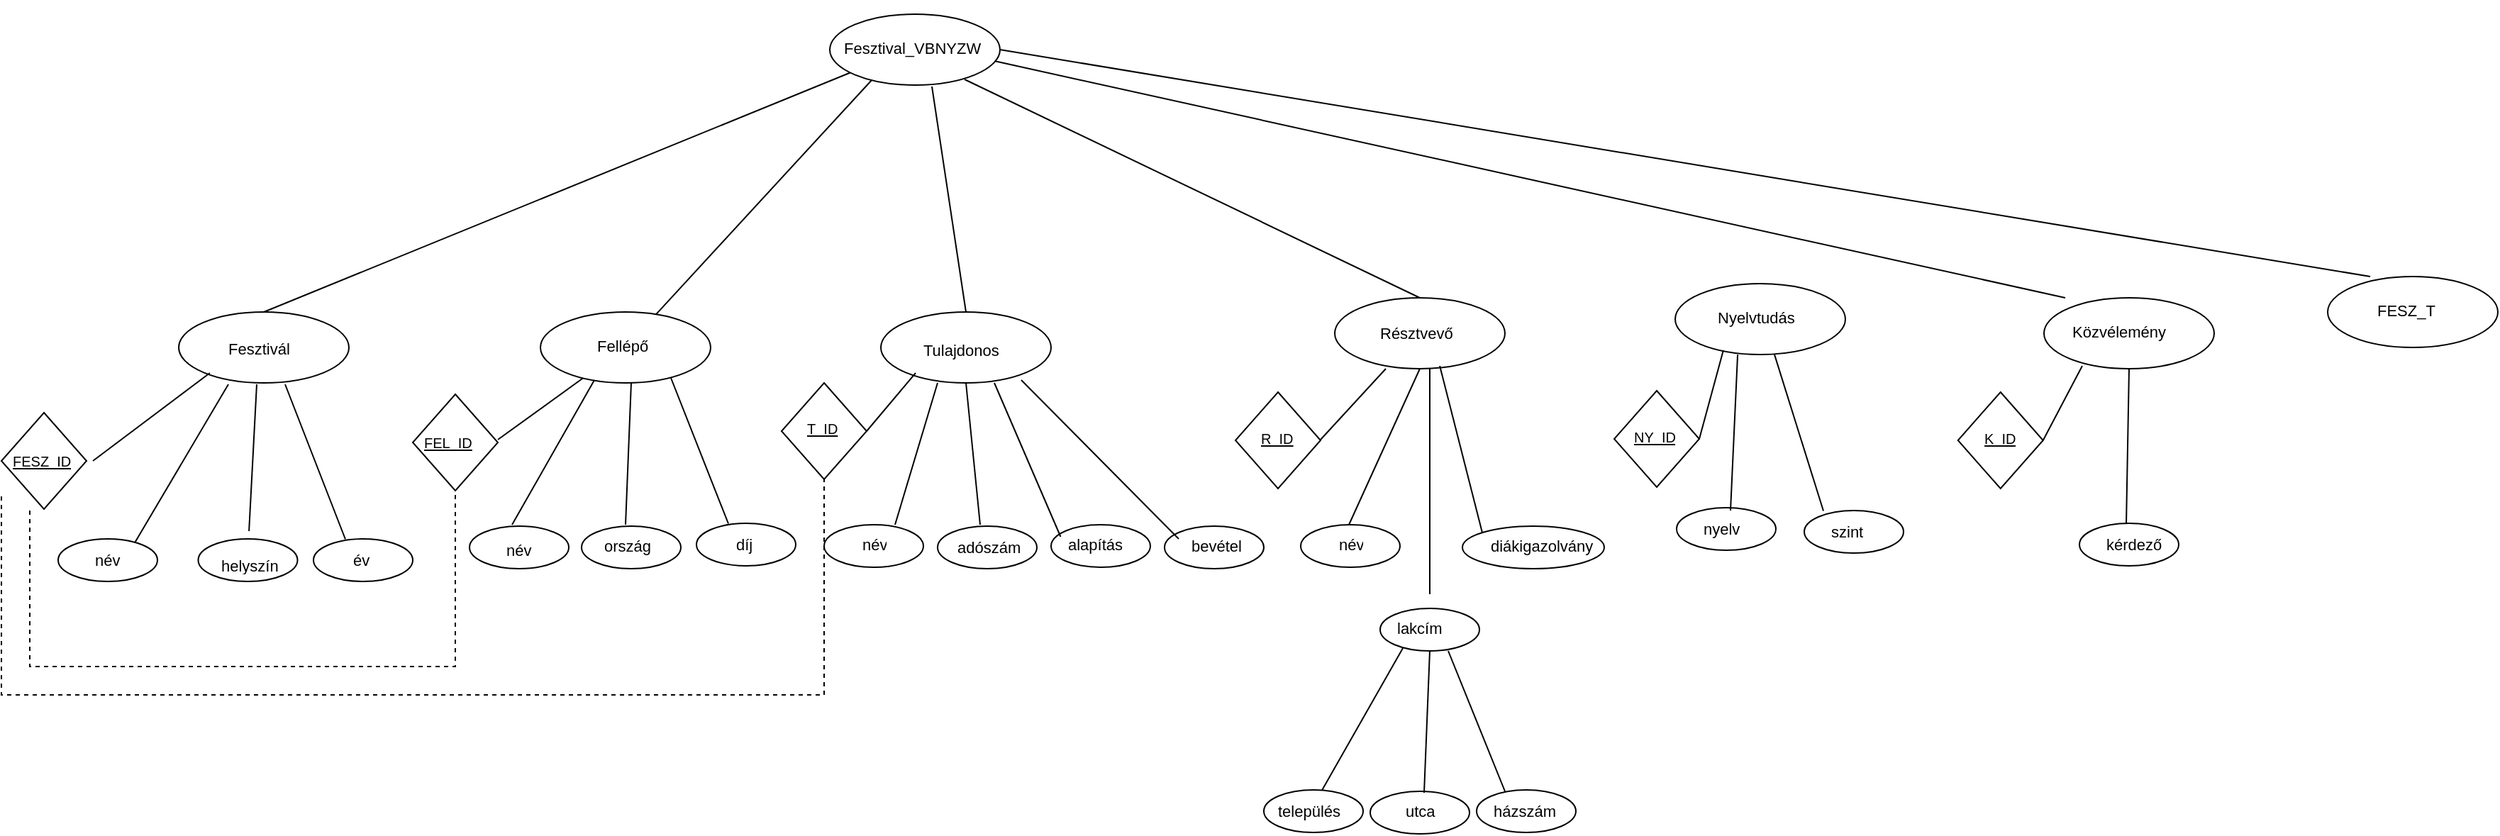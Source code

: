 <mxfile version="22.0.4" type="google">
  <diagram id="C5RBs43oDa-KdzZeNtuy" name="Page-1">
    <mxGraphModel grid="1" page="1" gridSize="10" guides="1" tooltips="1" connect="1" arrows="1" fold="1" pageScale="1" pageWidth="827" pageHeight="1169" math="0" shadow="0">
      <root>
        <mxCell id="WIyWlLk6GJQsqaUBKTNV-0" />
        <mxCell id="WIyWlLk6GJQsqaUBKTNV-1" parent="WIyWlLk6GJQsqaUBKTNV-0" />
        <mxCell id="2iRlPU97kEJJlgAq3W9q-2" value="" style="endArrow=none;html=1;rounded=0;entryX=0.125;entryY=0.82;entryDx=0;entryDy=0;entryPerimeter=0;exitX=0.5;exitY=0;exitDx=0;exitDy=0;exitPerimeter=0;" edge="1" parent="WIyWlLk6GJQsqaUBKTNV-1" source="2iRlPU97kEJJlgAq3W9q-4" target="2iRlPU97kEJJlgAq3W9q-0">
          <mxGeometry width="50" height="50" relative="1" as="geometry">
            <mxPoint x="130" y="278" as="sourcePoint" />
            <mxPoint x="307.04" y="106" as="targetPoint" />
          </mxGeometry>
        </mxCell>
        <mxCell id="2iRlPU97kEJJlgAq3W9q-5" value="" style="endArrow=none;html=1;rounded=0;entryX=0.25;entryY=0.92;entryDx=0;entryDy=0;entryPerimeter=0;" edge="1" parent="WIyWlLk6GJQsqaUBKTNV-1" source="2iRlPU97kEJJlgAq3W9q-6" target="2iRlPU97kEJJlgAq3W9q-0">
          <mxGeometry width="50" height="50" relative="1" as="geometry">
            <mxPoint x="320" y="290" as="sourcePoint" />
            <mxPoint x="330" y="70" as="targetPoint" />
          </mxGeometry>
        </mxCell>
        <mxCell id="2iRlPU97kEJJlgAq3W9q-9" value="" style="endArrow=none;html=1;rounded=0;entryX=0.6;entryY=1.02;entryDx=0;entryDy=0;entryPerimeter=0;exitX=0.5;exitY=0;exitDx=0;exitDy=0;exitPerimeter=0;" edge="1" parent="WIyWlLk6GJQsqaUBKTNV-1" source="2iRlPU97kEJJlgAq3W9q-8" target="2iRlPU97kEJJlgAq3W9q-0">
          <mxGeometry width="50" height="50" relative="1" as="geometry">
            <mxPoint x="440" y="270" as="sourcePoint" />
            <mxPoint x="397" y="115" as="targetPoint" />
            <Array as="points" />
          </mxGeometry>
        </mxCell>
        <mxCell id="2iRlPU97kEJJlgAq3W9q-10" value="" style="endArrow=none;html=1;rounded=0;exitX=0.5;exitY=0;exitDx=0;exitDy=0;exitPerimeter=0;entryX=0.792;entryY=0.92;entryDx=0;entryDy=0;entryPerimeter=0;" edge="1" parent="WIyWlLk6GJQsqaUBKTNV-1" source="2iRlPU97kEJJlgAq3W9q-7" target="2iRlPU97kEJJlgAq3W9q-0">
          <mxGeometry width="50" height="50" relative="1" as="geometry">
            <mxPoint x="580" y="260" as="sourcePoint" />
            <mxPoint x="410" y="100" as="targetPoint" />
          </mxGeometry>
        </mxCell>
        <mxCell id="2iRlPU97kEJJlgAq3W9q-23" value="" style="endArrow=none;html=1;rounded=0;exitX=0;exitY=0;exitDx=0;exitDy=0;entryX=0.967;entryY=0.66;entryDx=0;entryDy=0;entryPerimeter=0;" edge="1" parent="WIyWlLk6GJQsqaUBKTNV-1" source="2iRlPU97kEJJlgAq3W9q-20" target="2iRlPU97kEJJlgAq3W9q-0">
          <mxGeometry width="50" height="50" relative="1" as="geometry">
            <mxPoint x="591" y="275" as="sourcePoint" />
            <mxPoint x="431" y="112" as="targetPoint" />
          </mxGeometry>
        </mxCell>
        <mxCell id="2iRlPU97kEJJlgAq3W9q-24" value="" style="endArrow=none;html=1;rounded=0;exitX=0;exitY=0;exitDx=0;exitDy=0;entryX=1;entryY=0.5;entryDx=0;entryDy=0;entryPerimeter=0;" edge="1" parent="WIyWlLk6GJQsqaUBKTNV-1" source="2iRlPU97kEJJlgAq3W9q-22" target="2iRlPU97kEJJlgAq3W9q-0">
          <mxGeometry width="50" height="50" relative="1" as="geometry">
            <mxPoint x="713.04" y="263" as="sourcePoint" />
            <mxPoint x="420" y="100" as="targetPoint" />
            <Array as="points" />
          </mxGeometry>
        </mxCell>
        <mxCell id="2iRlPU97kEJJlgAq3W9q-54" value="" style="group" connectable="0" vertex="1" parent="WIyWlLk6GJQsqaUBKTNV-1">
          <mxGeometry x="650" y="150" width="120" height="50" as="geometry" />
        </mxCell>
        <object label="" id="2iRlPU97kEJJlgAq3W9q-7">
          <mxCell style="ellipse;whiteSpace=wrap;html=1;points=[[0,0,0,0,0],[0,0.5,0,0,0],[0,1,0,0,0],[0.5,0,0,0,0],[0.5,1,0,0,0],[1,0,0,0,0],[1,0.5,0,0,0],[1,1,0,0,0]];" vertex="1" parent="2iRlPU97kEJJlgAq3W9q-54">
            <mxGeometry width="120" height="50" as="geometry" />
          </mxCell>
        </object>
        <mxCell id="2iRlPU97kEJJlgAq3W9q-19" value="&lt;h1&gt;&lt;font style=&quot;font-size: 11px; font-weight: normal;&quot;&gt;Résztvevő&lt;/font&gt;&lt;/h1&gt;" style="text;html=1;strokeColor=none;fillColor=none;spacing=5;spacingTop=-20;whiteSpace=wrap;overflow=hidden;rounded=0;" vertex="1" parent="2iRlPU97kEJJlgAq3W9q-54">
          <mxGeometry x="26.5" y="1" width="71" height="40" as="geometry" />
        </mxCell>
        <mxCell id="2iRlPU97kEJJlgAq3W9q-56" value="" style="group" connectable="0" vertex="1" parent="WIyWlLk6GJQsqaUBKTNV-1">
          <mxGeometry x="1350" y="135" width="120" height="50" as="geometry" />
        </mxCell>
        <object label="" id="2iRlPU97kEJJlgAq3W9q-21">
          <mxCell style="ellipse;whiteSpace=wrap;html=1;points=[[0,0,0,0,0],[0,0.5,0,0,0],[0,1,0,0,0],[0.5,0,0,0,0],[0.5,1,0,0,0],[1,0,0,0,0],[1,0.5,0,0,0],[1,1,0,0,0]];" vertex="1" parent="2iRlPU97kEJJlgAq3W9q-56">
            <mxGeometry width="120" height="50" as="geometry" />
          </mxCell>
        </object>
        <mxCell id="2iRlPU97kEJJlgAq3W9q-22" value="&lt;h1&gt;&lt;font style=&quot;font-size: 11px; font-weight: normal;&quot;&gt;FESZ_T&lt;/font&gt;&lt;/h1&gt;" style="text;html=1;strokeColor=none;fillColor=none;spacing=5;spacingTop=-20;whiteSpace=wrap;overflow=hidden;rounded=0;" vertex="1" parent="2iRlPU97kEJJlgAq3W9q-56">
          <mxGeometry x="30" width="71" height="40" as="geometry" />
        </mxCell>
        <mxCell id="2iRlPU97kEJJlgAq3W9q-68" value="" style="group" connectable="0" vertex="1" parent="WIyWlLk6GJQsqaUBKTNV-1">
          <mxGeometry x="294" y="-50" width="120" height="50" as="geometry" />
        </mxCell>
        <object label="" id="2iRlPU97kEJJlgAq3W9q-0">
          <mxCell style="ellipse;whiteSpace=wrap;html=1;points=[[0,0,0,0,0],[0,0.5,0,0,0],[0,1,0,0,0],[0.5,0,0,0,0],[0.5,1,0,0,0],[1,0,0,0,0],[1,0.5,0,0,0],[1,1,0,0,0]];" vertex="1" parent="2iRlPU97kEJJlgAq3W9q-68">
            <mxGeometry width="120" height="50" as="geometry" />
          </mxCell>
        </object>
        <mxCell id="2iRlPU97kEJJlgAq3W9q-15" value="&lt;h1&gt;&lt;font style=&quot;font-size: 11px; font-weight: normal;&quot;&gt;Fesztival_VBNYZW&lt;/font&gt;&lt;/h1&gt;" style="text;html=1;strokeColor=none;fillColor=none;spacing=5;spacingTop=-20;whiteSpace=wrap;overflow=hidden;rounded=0;" vertex="1" parent="2iRlPU97kEJJlgAq3W9q-68">
          <mxGeometry x="5" width="110" height="40" as="geometry" />
        </mxCell>
        <mxCell id="2iRlPU97kEJJlgAq3W9q-70" style="edgeStyle=orthogonalEdgeStyle;rounded=0;orthogonalLoop=1;jettySize=auto;html=1;exitX=0.5;exitY=1;exitDx=0;exitDy=0;" edge="1" parent="2iRlPU97kEJJlgAq3W9q-68" source="2iRlPU97kEJJlgAq3W9q-15" target="2iRlPU97kEJJlgAq3W9q-15">
          <mxGeometry relative="1" as="geometry" />
        </mxCell>
        <mxCell id="2iRlPU97kEJJlgAq3W9q-104" value="" style="group" connectable="0" vertex="1" parent="WIyWlLk6GJQsqaUBKTNV-1">
          <mxGeometry x="-290" y="160" width="290" height="190" as="geometry" />
        </mxCell>
        <mxCell id="2iRlPU97kEJJlgAq3W9q-51" value="" style="group" connectable="0" vertex="1" parent="2iRlPU97kEJJlgAq3W9q-104">
          <mxGeometry x="125" width="120" height="50" as="geometry" />
        </mxCell>
        <object label="" id="2iRlPU97kEJJlgAq3W9q-4">
          <mxCell style="ellipse;whiteSpace=wrap;html=1;points=[[0,0,0,0,0],[0,0.5,0,0,0],[0,1,0,0,0],[0.5,0,0,0,0],[0.5,1,0,0,0],[1,0,0,0,0],[1,0.5,0,0,0],[1,1,0,0,0]];" vertex="1" parent="2iRlPU97kEJJlgAq3W9q-51">
            <mxGeometry width="120" height="50" as="geometry" />
          </mxCell>
        </object>
        <mxCell id="2iRlPU97kEJJlgAq3W9q-16" value="&lt;h1&gt;&lt;font style=&quot;font-size: 11px; font-weight: normal;&quot;&gt;Fesztivál&lt;/font&gt;&lt;/h1&gt;" style="text;html=1;strokeColor=none;fillColor=none;spacing=5;spacingTop=-20;whiteSpace=wrap;overflow=hidden;rounded=0;" vertex="1" parent="2iRlPU97kEJJlgAq3W9q-51">
          <mxGeometry x="30" y="2" width="60" height="40" as="geometry" />
        </mxCell>
        <mxCell id="2iRlPU97kEJJlgAq3W9q-57" value="" style="endArrow=none;html=1;rounded=0;entryX=0.183;entryY=0.86;entryDx=0;entryDy=0;entryPerimeter=0;exitX=1;exitY=0.25;exitDx=0;exitDy=0;" edge="1" parent="2iRlPU97kEJJlgAq3W9q-104" source="2iRlPU97kEJJlgAq3W9q-30" target="2iRlPU97kEJJlgAq3W9q-4">
          <mxGeometry width="50" height="50" relative="1" as="geometry">
            <mxPoint x="109" y="85" as="sourcePoint" />
            <mxPoint x="168" y="84" as="targetPoint" />
          </mxGeometry>
        </mxCell>
        <mxCell id="2iRlPU97kEJJlgAq3W9q-61" value="" style="endArrow=none;html=1;rounded=0;exitX=1;exitY=0.5;exitDx=0;exitDy=0;" edge="1" parent="2iRlPU97kEJJlgAq3W9q-104" source="2iRlPU97kEJJlgAq3W9q-78">
          <mxGeometry width="50" height="50" relative="1" as="geometry">
            <mxPoint x="56" y="85" as="sourcePoint" />
            <mxPoint x="160" y="51" as="targetPoint" />
          </mxGeometry>
        </mxCell>
        <mxCell id="2iRlPU97kEJJlgAq3W9q-62" value="" style="endArrow=none;html=1;rounded=0;" edge="1" parent="2iRlPU97kEJJlgAq3W9q-104" source="2iRlPU97kEJJlgAq3W9q-72">
          <mxGeometry width="50" height="50" relative="1" as="geometry">
            <mxPoint x="118" y="105" as="sourcePoint" />
            <mxPoint x="180" y="51" as="targetPoint" />
          </mxGeometry>
        </mxCell>
        <mxCell id="2iRlPU97kEJJlgAq3W9q-63" value="" style="endArrow=none;html=1;rounded=0;exitX=0;exitY=0.25;exitDx=0;exitDy=0;" edge="1" parent="2iRlPU97kEJJlgAq3W9q-104" source="2iRlPU97kEJJlgAq3W9q-44">
          <mxGeometry width="50" height="50" relative="1" as="geometry">
            <mxPoint x="210" y="101" as="sourcePoint" />
            <mxPoint x="200" y="51" as="targetPoint" />
          </mxGeometry>
        </mxCell>
        <mxCell id="2iRlPU97kEJJlgAq3W9q-66" value="" style="group" connectable="0" vertex="1" parent="2iRlPU97kEJJlgAq3W9q-104">
          <mxGeometry y="71" width="64.5" height="68" as="geometry" />
        </mxCell>
        <mxCell id="2iRlPU97kEJJlgAq3W9q-29" value="" style="rhombus;whiteSpace=wrap;html=1;" vertex="1" parent="2iRlPU97kEJJlgAq3W9q-66">
          <mxGeometry width="60" height="68" as="geometry" />
        </mxCell>
        <mxCell id="2iRlPU97kEJJlgAq3W9q-30" value="&lt;h1 style=&quot;font-size: 10px;&quot;&gt;&lt;span style=&quot;font-size: 10px; font-weight: 400;&quot;&gt;&lt;u&gt;FESZ_ID&lt;/u&gt;&lt;/span&gt;&lt;/h1&gt;" style="text;html=1;strokeColor=none;fillColor=none;spacing=5;spacingTop=-20;whiteSpace=wrap;overflow=hidden;rounded=0;fontSize=10;" vertex="1" parent="2iRlPU97kEJJlgAq3W9q-66">
          <mxGeometry x="2.5" y="32" width="62" height="8" as="geometry" />
        </mxCell>
        <mxCell id="2iRlPU97kEJJlgAq3W9q-73" value="" style="group" connectable="0" vertex="1" parent="2iRlPU97kEJJlgAq3W9q-104">
          <mxGeometry x="220" y="151" width="70" height="39" as="geometry" />
        </mxCell>
        <object label="" id="2iRlPU97kEJJlgAq3W9q-42">
          <mxCell style="ellipse;whiteSpace=wrap;html=1;points=[[0,0,0,0,0],[0,0.5,0,0,0],[0,1,0,0,0],[0.5,0,0,0,0],[0.5,1,0,0,0],[1,0,0,0,0],[1,0.5,0,0,0],[1,1,0,0,0]];" vertex="1" parent="2iRlPU97kEJJlgAq3W9q-73">
            <mxGeometry y="9" width="70" height="30" as="geometry" />
          </mxCell>
        </object>
        <mxCell id="2iRlPU97kEJJlgAq3W9q-44" value="&lt;h1&gt;&lt;span style=&quot;font-size: 11px; font-weight: 400;&quot;&gt;év&lt;/span&gt;&lt;/h1&gt;" style="text;html=1;strokeColor=none;fillColor=none;spacing=5;spacingTop=-20;whiteSpace=wrap;overflow=hidden;rounded=0;" vertex="1" parent="2iRlPU97kEJJlgAq3W9q-73">
          <mxGeometry x="22.5" width="25" height="37" as="geometry" />
        </mxCell>
        <mxCell id="2iRlPU97kEJJlgAq3W9q-79" value="" style="group" connectable="0" vertex="1" parent="2iRlPU97kEJJlgAq3W9q-104">
          <mxGeometry x="40" y="151" width="70" height="39" as="geometry" />
        </mxCell>
        <object label="" id="2iRlPU97kEJJlgAq3W9q-74">
          <mxCell style="ellipse;whiteSpace=wrap;html=1;points=[[0,0,0,0,0],[0,0.5,0,0,0],[0,1,0,0,0],[0.5,0,0,0,0],[0.5,1,0,0,0],[1,0,0,0,0],[1,0.5,0,0,0],[1,1,0,0,0]];" vertex="1" parent="2iRlPU97kEJJlgAq3W9q-79">
            <mxGeometry y="9" width="70" height="30" as="geometry" />
          </mxCell>
        </object>
        <mxCell id="2iRlPU97kEJJlgAq3W9q-78" value="&lt;h1&gt;&lt;span style=&quot;font-size: 11px; font-weight: 400;&quot;&gt;név&lt;/span&gt;&lt;/h1&gt;&lt;div&gt;&lt;span style=&quot;font-size: 11px; font-weight: 400;&quot;&gt;&lt;br&gt;&lt;/span&gt;&lt;/div&gt;" style="text;html=1;strokeColor=none;fillColor=none;spacing=5;spacingTop=-20;whiteSpace=wrap;overflow=hidden;rounded=0;" vertex="1" parent="2iRlPU97kEJJlgAq3W9q-79">
          <mxGeometry x="20.5" width="29.5" height="37" as="geometry" />
        </mxCell>
        <mxCell id="2iRlPU97kEJJlgAq3W9q-80" value="" style="group" connectable="0" vertex="1" parent="2iRlPU97kEJJlgAq3W9q-104">
          <mxGeometry x="138.75" y="150" width="70" height="40" as="geometry" />
        </mxCell>
        <object label="" id="2iRlPU97kEJJlgAq3W9q-71">
          <mxCell style="ellipse;whiteSpace=wrap;html=1;points=[[0,0,0,0,0],[0,0.5,0,0,0],[0,1,0,0,0],[0.5,0,0,0,0],[0.5,1,0,0,0],[1,0,0,0,0],[1,0.5,0,0,0],[1,1,0,0,0]];" vertex="1" parent="2iRlPU97kEJJlgAq3W9q-80">
            <mxGeometry y="10" width="70" height="30" as="geometry" />
          </mxCell>
        </object>
        <mxCell id="2iRlPU97kEJJlgAq3W9q-72" value="&lt;h1&gt;&lt;span style=&quot;font-size: 11px; font-weight: 400;&quot;&gt;helyszín&lt;/span&gt;&lt;/h1&gt;" style="text;html=1;strokeColor=none;fillColor=none;spacing=5;spacingTop=-20;whiteSpace=wrap;overflow=hidden;rounded=0;" vertex="1" parent="2iRlPU97kEJJlgAq3W9q-80">
          <mxGeometry x="11.25" y="4.5" width="47.5" height="30" as="geometry" />
        </mxCell>
        <mxCell id="2iRlPU97kEJJlgAq3W9q-149" value="" style="endArrow=none;dashed=1;html=1;rounded=0;" edge="1" parent="WIyWlLk6GJQsqaUBKTNV-1">
          <mxGeometry width="50" height="50" relative="1" as="geometry">
            <mxPoint x="-270" y="300" as="sourcePoint" />
            <mxPoint x="30" y="286" as="targetPoint" />
            <Array as="points">
              <mxPoint x="-270" y="410" />
              <mxPoint x="30" y="410" />
            </Array>
          </mxGeometry>
        </mxCell>
        <mxCell id="2iRlPU97kEJJlgAq3W9q-153" value="" style="endArrow=none;dashed=1;html=1;rounded=0;" edge="1" parent="WIyWlLk6GJQsqaUBKTNV-1">
          <mxGeometry width="50" height="50" relative="1" as="geometry">
            <mxPoint x="-290" y="290" as="sourcePoint" />
            <mxPoint x="290" y="278" as="targetPoint" />
            <Array as="points">
              <mxPoint x="-290" y="430" />
              <mxPoint x="290" y="430" />
            </Array>
          </mxGeometry>
        </mxCell>
        <mxCell id="2iRlPU97kEJJlgAq3W9q-155" value="" style="group" connectable="0" vertex="1" parent="WIyWlLk6GJQsqaUBKTNV-1">
          <mxGeometry y="160" width="270" height="189" as="geometry" />
        </mxCell>
        <mxCell id="2iRlPU97kEJJlgAq3W9q-52" value="" style="group" connectable="0" vertex="1" parent="2iRlPU97kEJJlgAq3W9q-155">
          <mxGeometry x="90" width="120" height="50" as="geometry" />
        </mxCell>
        <object label="" id="2iRlPU97kEJJlgAq3W9q-6">
          <mxCell style="ellipse;whiteSpace=wrap;html=1;points=[[0,0,0,0,0],[0,0.5,0,0,0],[0,1,0,0,0],[0.5,0,0,0,0],[0.5,1,0,0,0],[1,0,0,0,0],[1,0.5,0,0,0],[1,1,0,0,0]];" vertex="1" parent="2iRlPU97kEJJlgAq3W9q-52">
            <mxGeometry width="120" height="50" as="geometry" />
          </mxCell>
        </object>
        <mxCell id="2iRlPU97kEJJlgAq3W9q-17" value="&lt;h1&gt;&lt;font style=&quot;font-size: 11px; font-weight: normal;&quot;&gt;Fellépő&lt;/font&gt;&lt;/h1&gt;" style="text;html=1;strokeColor=none;fillColor=none;spacing=5;spacingTop=-20;whiteSpace=wrap;overflow=hidden;rounded=0;" vertex="1" parent="2iRlPU97kEJJlgAq3W9q-52">
          <mxGeometry x="35" width="50" height="40" as="geometry" />
        </mxCell>
        <mxCell id="2iRlPU97kEJJlgAq3W9q-95" value="" style="group" connectable="0" vertex="1" parent="2iRlPU97kEJJlgAq3W9q-155">
          <mxGeometry x="200" y="140" width="70" height="39" as="geometry" />
        </mxCell>
        <object label="" id="2iRlPU97kEJJlgAq3W9q-96">
          <mxCell style="ellipse;whiteSpace=wrap;html=1;points=[[0,0,0,0,0],[0,0.5,0,0,0],[0,1,0,0,0],[0.5,0,0,0,0],[0.5,1,0,0,0],[1,0,0,0,0],[1,0.5,0,0,0],[1,1,0,0,0]];" vertex="1" parent="2iRlPU97kEJJlgAq3W9q-95">
            <mxGeometry y="9" width="70" height="30" as="geometry" />
          </mxCell>
        </object>
        <mxCell id="2iRlPU97kEJJlgAq3W9q-97" value="&lt;h1&gt;&lt;span style=&quot;font-size: 11px; font-weight: 400;&quot;&gt;díj&lt;/span&gt;&lt;/h1&gt;&lt;div&gt;&lt;span style=&quot;font-size: 11px; font-weight: 400;&quot;&gt;&lt;br&gt;&lt;/span&gt;&lt;/div&gt;" style="text;html=1;strokeColor=none;fillColor=none;spacing=5;spacingTop=-20;whiteSpace=wrap;overflow=hidden;rounded=0;" vertex="1" parent="2iRlPU97kEJJlgAq3W9q-95">
          <mxGeometry x="22.5" width="25" height="37" as="geometry" />
        </mxCell>
        <mxCell id="2iRlPU97kEJJlgAq3W9q-98" value="" style="group" connectable="0" vertex="1" parent="2iRlPU97kEJJlgAq3W9q-155">
          <mxGeometry x="40" y="150" width="70" height="39" as="geometry" />
        </mxCell>
        <object label="" id="2iRlPU97kEJJlgAq3W9q-99">
          <mxCell style="ellipse;whiteSpace=wrap;html=1;points=[[0,0,0,0,0],[0,0.5,0,0,0],[0,1,0,0,0],[0.5,0,0,0,0],[0.5,1,0,0,0],[1,0,0,0,0],[1,0.5,0,0,0],[1,1,0,0,0]];" vertex="1" parent="2iRlPU97kEJJlgAq3W9q-98">
            <mxGeometry y="1" width="70" height="30" as="geometry" />
          </mxCell>
        </object>
        <mxCell id="2iRlPU97kEJJlgAq3W9q-100" value="&lt;h1&gt;&lt;span style=&quot;font-size: 11px; font-weight: 400;&quot;&gt;név&lt;/span&gt;&lt;/h1&gt;&lt;div&gt;&lt;span style=&quot;font-size: 11px; font-weight: 400;&quot;&gt;&lt;br&gt;&lt;/span&gt;&lt;/div&gt;" style="text;html=1;strokeColor=none;fillColor=none;spacing=5;spacingTop=-20;whiteSpace=wrap;overflow=hidden;rounded=0;" vertex="1" parent="2iRlPU97kEJJlgAq3W9q-98">
          <mxGeometry x="20.5" y="-6" width="29.5" height="37" as="geometry" />
        </mxCell>
        <mxCell id="2iRlPU97kEJJlgAq3W9q-105" value="" style="group" connectable="0" vertex="1" parent="2iRlPU97kEJJlgAq3W9q-155">
          <mxGeometry x="119" y="141" width="70" height="40" as="geometry" />
        </mxCell>
        <object label="" id="2iRlPU97kEJJlgAq3W9q-102">
          <mxCell style="ellipse;whiteSpace=wrap;html=1;points=[[0,0,0,0,0],[0,0.5,0,0,0],[0,1,0,0,0],[0.5,0,0,0,0],[0.5,1,0,0,0],[1,0,0,0,0],[1,0.5,0,0,0],[1,1,0,0,0]];" vertex="1" parent="2iRlPU97kEJJlgAq3W9q-105">
            <mxGeometry y="10" width="70" height="30" as="geometry" />
          </mxCell>
        </object>
        <mxCell id="2iRlPU97kEJJlgAq3W9q-103" value="&lt;h1&gt;&lt;span style=&quot;font-size: 11px; font-weight: 400;&quot;&gt;ország&lt;/span&gt;&lt;/h1&gt;" style="text;html=1;strokeColor=none;fillColor=none;spacing=5;spacingTop=-20;whiteSpace=wrap;overflow=hidden;rounded=0;" vertex="1" parent="2iRlPU97kEJJlgAq3W9q-105">
          <mxGeometry x="11.25" width="47.5" height="40" as="geometry" />
        </mxCell>
        <mxCell id="2iRlPU97kEJJlgAq3W9q-106" value="" style="group" connectable="0" vertex="1" parent="2iRlPU97kEJJlgAq3W9q-155">
          <mxGeometry y="58" width="64.5" height="68" as="geometry" />
        </mxCell>
        <mxCell id="2iRlPU97kEJJlgAq3W9q-107" value="" style="rhombus;whiteSpace=wrap;html=1;" vertex="1" parent="2iRlPU97kEJJlgAq3W9q-106">
          <mxGeometry width="60" height="68" as="geometry" />
        </mxCell>
        <mxCell id="2iRlPU97kEJJlgAq3W9q-108" value="&lt;h1 style=&quot;font-size: 10px;&quot;&gt;&lt;span style=&quot;font-size: 10px; font-weight: 400;&quot;&gt;&lt;u&gt;FEL_ID&lt;/u&gt;&lt;/span&gt;&lt;/h1&gt;" style="text;html=1;strokeColor=none;fillColor=none;spacing=5;spacingTop=-20;whiteSpace=wrap;overflow=hidden;rounded=0;fontSize=10;" vertex="1" parent="2iRlPU97kEJJlgAq3W9q-106">
          <mxGeometry x="2.5" y="32" width="57.5" height="8" as="geometry" />
        </mxCell>
        <mxCell id="2iRlPU97kEJJlgAq3W9q-110" value="" style="endArrow=none;html=1;rounded=0;exitX=1;exitY=0;exitDx=0;exitDy=0;" edge="1" parent="2iRlPU97kEJJlgAq3W9q-155" source="2iRlPU97kEJJlgAq3W9q-108" target="2iRlPU97kEJJlgAq3W9q-6">
          <mxGeometry width="50" height="50" relative="1" as="geometry">
            <mxPoint x="50" y="100" as="sourcePoint" />
            <mxPoint x="114.5" y="50" as="targetPoint" />
          </mxGeometry>
        </mxCell>
        <mxCell id="2iRlPU97kEJJlgAq3W9q-111" value="" style="endArrow=none;html=1;rounded=0;entryX=0.317;entryY=0.96;entryDx=0;entryDy=0;entryPerimeter=0;" edge="1" parent="2iRlPU97kEJJlgAq3W9q-155" target="2iRlPU97kEJJlgAq3W9q-6">
          <mxGeometry width="50" height="50" relative="1" as="geometry">
            <mxPoint x="70" y="150" as="sourcePoint" />
            <mxPoint x="130" y="57" as="targetPoint" />
          </mxGeometry>
        </mxCell>
        <mxCell id="2iRlPU97kEJJlgAq3W9q-112" value="" style="endArrow=none;html=1;rounded=0;entryX=0.317;entryY=0.96;entryDx=0;entryDy=0;entryPerimeter=0;" edge="1" parent="2iRlPU97kEJJlgAq3W9q-155">
          <mxGeometry width="50" height="50" relative="1" as="geometry">
            <mxPoint x="150" y="150" as="sourcePoint" />
            <mxPoint x="154" y="50" as="targetPoint" />
          </mxGeometry>
        </mxCell>
        <mxCell id="2iRlPU97kEJJlgAq3W9q-113" value="" style="endArrow=none;html=1;rounded=0;entryX=0.317;entryY=0.96;entryDx=0;entryDy=0;entryPerimeter=0;exitX=0;exitY=0.25;exitDx=0;exitDy=0;" edge="1" parent="2iRlPU97kEJJlgAq3W9q-155" source="2iRlPU97kEJJlgAq3W9q-97">
          <mxGeometry width="50" height="50" relative="1" as="geometry">
            <mxPoint x="170" y="137.5" as="sourcePoint" />
            <mxPoint x="182" y="46.5" as="targetPoint" />
          </mxGeometry>
        </mxCell>
        <mxCell id="2iRlPU97kEJJlgAq3W9q-156" value="" style="group" connectable="0" vertex="1" parent="WIyWlLk6GJQsqaUBKTNV-1">
          <mxGeometry x="260" y="160" width="340" height="181" as="geometry" />
        </mxCell>
        <mxCell id="2iRlPU97kEJJlgAq3W9q-53" value="" style="group" connectable="0" vertex="1" parent="2iRlPU97kEJJlgAq3W9q-156">
          <mxGeometry x="70" width="120" height="50" as="geometry" />
        </mxCell>
        <object label="" id="2iRlPU97kEJJlgAq3W9q-8">
          <mxCell style="ellipse;whiteSpace=wrap;html=1;points=[[0,0,0,0,0],[0,0.5,0,0,0],[0,1,0,0,0],[0.5,0,0,0,0],[0.5,1,0,0,0],[1,0,0,0,0],[1,0.5,0,0,0],[1,1,0,0,0]];" vertex="1" parent="2iRlPU97kEJJlgAq3W9q-53">
            <mxGeometry width="120" height="50" as="geometry" />
          </mxCell>
        </object>
        <mxCell id="2iRlPU97kEJJlgAq3W9q-18" value="&lt;h1&gt;&lt;font style=&quot;font-size: 11px; font-weight: normal;&quot;&gt;Tulajdonos&lt;/font&gt;&lt;/h1&gt;" style="text;html=1;strokeColor=none;fillColor=none;spacing=5;spacingTop=-20;whiteSpace=wrap;overflow=hidden;rounded=0;" vertex="1" parent="2iRlPU97kEJJlgAq3W9q-53">
          <mxGeometry x="24.5" y="3" width="71" height="40" as="geometry" />
        </mxCell>
        <mxCell id="2iRlPU97kEJJlgAq3W9q-124" value="" style="group" connectable="0" vertex="1" parent="2iRlPU97kEJJlgAq3W9q-156">
          <mxGeometry y="50" width="64.5" height="68" as="geometry" />
        </mxCell>
        <mxCell id="2iRlPU97kEJJlgAq3W9q-125" value="" style="rhombus;whiteSpace=wrap;html=1;" vertex="1" parent="2iRlPU97kEJJlgAq3W9q-124">
          <mxGeometry width="60" height="68" as="geometry" />
        </mxCell>
        <mxCell id="2iRlPU97kEJJlgAq3W9q-126" value="&lt;h1 style=&quot;font-size: 10px;&quot;&gt;&lt;span style=&quot;font-size: 10px; font-weight: 400;&quot;&gt;&lt;u&gt;T_ID&lt;/u&gt;&lt;/span&gt;&lt;/h1&gt;" style="text;html=1;strokeColor=none;fillColor=none;spacing=5;spacingTop=-20;whiteSpace=wrap;overflow=hidden;rounded=0;fontSize=10;" vertex="1" parent="2iRlPU97kEJJlgAq3W9q-124">
          <mxGeometry x="13" y="30" width="33.75" height="8" as="geometry" />
        </mxCell>
        <mxCell id="2iRlPU97kEJJlgAq3W9q-131" value="" style="group" connectable="0" vertex="1" parent="2iRlPU97kEJJlgAq3W9q-156">
          <mxGeometry x="30" y="141" width="70" height="39" as="geometry" />
        </mxCell>
        <object label="" id="2iRlPU97kEJJlgAq3W9q-132">
          <mxCell style="ellipse;whiteSpace=wrap;html=1;points=[[0,0,0,0,0],[0,0.5,0,0,0],[0,1,0,0,0],[0.5,0,0,0,0],[0.5,1,0,0,0],[1,0,0,0,0],[1,0.5,0,0,0],[1,1,0,0,0]];" vertex="1" parent="2iRlPU97kEJJlgAq3W9q-131">
            <mxGeometry y="9" width="70" height="30" as="geometry" />
          </mxCell>
        </object>
        <mxCell id="2iRlPU97kEJJlgAq3W9q-133" value="&lt;h1&gt;&lt;span style=&quot;font-size: 11px; font-weight: 400;&quot;&gt;név&lt;/span&gt;&lt;/h1&gt;" style="text;html=1;strokeColor=none;fillColor=none;spacing=5;spacingTop=-20;whiteSpace=wrap;overflow=hidden;rounded=0;" vertex="1" parent="2iRlPU97kEJJlgAq3W9q-131">
          <mxGeometry x="21.5" y="-1" width="25" height="37" as="geometry" />
        </mxCell>
        <mxCell id="2iRlPU97kEJJlgAq3W9q-135" value="" style="group" connectable="0" vertex="1" parent="2iRlPU97kEJJlgAq3W9q-156">
          <mxGeometry x="110" y="142" width="70" height="39" as="geometry" />
        </mxCell>
        <object label="" id="2iRlPU97kEJJlgAq3W9q-136">
          <mxCell style="ellipse;whiteSpace=wrap;html=1;points=[[0,0,0,0,0],[0,0.5,0,0,0],[0,1,0,0,0],[0.5,0,0,0,0],[0.5,1,0,0,0],[1,0,0,0,0],[1,0.5,0,0,0],[1,1,0,0,0]];" vertex="1" parent="2iRlPU97kEJJlgAq3W9q-135">
            <mxGeometry y="9" width="70" height="30" as="geometry" />
          </mxCell>
        </object>
        <mxCell id="2iRlPU97kEJJlgAq3W9q-137" value="&lt;h1&gt;&lt;span style=&quot;font-size: 11px; font-weight: 400;&quot;&gt;adószám&lt;/span&gt;&lt;/h1&gt;" style="text;html=1;strokeColor=none;fillColor=none;spacing=5;spacingTop=-20;whiteSpace=wrap;overflow=hidden;rounded=0;" vertex="1" parent="2iRlPU97kEJJlgAq3W9q-135">
          <mxGeometry x="9" width="56.5" height="37" as="geometry" />
        </mxCell>
        <mxCell id="2iRlPU97kEJJlgAq3W9q-138" value="" style="group" connectable="0" vertex="1" parent="2iRlPU97kEJJlgAq3W9q-156">
          <mxGeometry x="190" y="141" width="70" height="39" as="geometry" />
        </mxCell>
        <object label="" id="2iRlPU97kEJJlgAq3W9q-139">
          <mxCell style="ellipse;whiteSpace=wrap;html=1;points=[[0,0,0,0,0],[0,0.5,0,0,0],[0,1,0,0,0],[0.5,0,0,0,0],[0.5,1,0,0,0],[1,0,0,0,0],[1,0.5,0,0,0],[1,1,0,0,0]];" vertex="1" parent="2iRlPU97kEJJlgAq3W9q-138">
            <mxGeometry y="9" width="70" height="30" as="geometry" />
          </mxCell>
        </object>
        <mxCell id="2iRlPU97kEJJlgAq3W9q-140" value="&lt;h1&gt;&lt;span style=&quot;font-size: 11px; font-weight: 400;&quot;&gt;alapítás&lt;/span&gt;&lt;/h1&gt;" style="text;html=1;strokeColor=none;fillColor=none;spacing=5;spacingTop=-20;whiteSpace=wrap;overflow=hidden;rounded=0;" vertex="1" parent="2iRlPU97kEJJlgAq3W9q-138">
          <mxGeometry x="6.75" y="-1" width="56.5" height="37" as="geometry" />
        </mxCell>
        <mxCell id="2iRlPU97kEJJlgAq3W9q-141" value="" style="group" connectable="0" vertex="1" parent="2iRlPU97kEJJlgAq3W9q-156">
          <mxGeometry x="270" y="142" width="70" height="39" as="geometry" />
        </mxCell>
        <object label="" id="2iRlPU97kEJJlgAq3W9q-142">
          <mxCell style="ellipse;whiteSpace=wrap;html=1;points=[[0,0,0,0,0],[0,0.5,0,0,0],[0,1,0,0,0],[0.5,0,0,0,0],[0.5,1,0,0,0],[1,0,0,0,0],[1,0.5,0,0,0],[1,1,0,0,0]];" vertex="1" parent="2iRlPU97kEJJlgAq3W9q-141">
            <mxGeometry y="9" width="70" height="30" as="geometry" />
          </mxCell>
        </object>
        <mxCell id="2iRlPU97kEJJlgAq3W9q-143" value="&lt;h1&gt;&lt;span style=&quot;font-size: 11px; font-weight: 400;&quot;&gt;bevétel&lt;/span&gt;&lt;/h1&gt;" style="text;html=1;strokeColor=none;fillColor=none;spacing=5;spacingTop=-20;whiteSpace=wrap;overflow=hidden;rounded=0;" vertex="1" parent="2iRlPU97kEJJlgAq3W9q-141">
          <mxGeometry x="13.5" y="-1" width="56.5" height="37" as="geometry" />
        </mxCell>
        <mxCell id="2iRlPU97kEJJlgAq3W9q-144" value="" style="endArrow=none;html=1;rounded=0;exitX=1;exitY=0.5;exitDx=0;exitDy=0;entryX=0;entryY=1;entryDx=0;entryDy=0;" edge="1" parent="2iRlPU97kEJJlgAq3W9q-156" source="2iRlPU97kEJJlgAq3W9q-125" target="2iRlPU97kEJJlgAq3W9q-18">
          <mxGeometry width="50" height="50" relative="1" as="geometry">
            <mxPoint x="-27" y="159" as="sourcePoint" />
            <mxPoint x="90" y="50" as="targetPoint" />
          </mxGeometry>
        </mxCell>
        <mxCell id="2iRlPU97kEJJlgAq3W9q-145" value="" style="endArrow=none;html=1;rounded=0;" edge="1" parent="2iRlPU97kEJJlgAq3W9q-156">
          <mxGeometry width="50" height="50" relative="1" as="geometry">
            <mxPoint x="80" y="150" as="sourcePoint" />
            <mxPoint x="110" y="50" as="targetPoint" />
          </mxGeometry>
        </mxCell>
        <mxCell id="2iRlPU97kEJJlgAq3W9q-146" value="" style="endArrow=none;html=1;rounded=0;" edge="1" parent="2iRlPU97kEJJlgAq3W9q-156">
          <mxGeometry width="50" height="50" relative="1" as="geometry">
            <mxPoint x="140" y="150" as="sourcePoint" />
            <mxPoint x="130" y="50" as="targetPoint" />
          </mxGeometry>
        </mxCell>
        <mxCell id="2iRlPU97kEJJlgAq3W9q-147" value="" style="endArrow=none;html=1;rounded=0;exitX=0;exitY=0.5;exitDx=0;exitDy=0;" edge="1" parent="2iRlPU97kEJJlgAq3W9q-156" source="2iRlPU97kEJJlgAq3W9q-140">
          <mxGeometry width="50" height="50" relative="1" as="geometry">
            <mxPoint x="139" y="142" as="sourcePoint" />
            <mxPoint x="150" y="50" as="targetPoint" />
          </mxGeometry>
        </mxCell>
        <mxCell id="2iRlPU97kEJJlgAq3W9q-148" value="" style="endArrow=none;html=1;rounded=0;entryX=0.825;entryY=0.96;entryDx=0;entryDy=0;entryPerimeter=0;" edge="1" parent="2iRlPU97kEJJlgAq3W9q-156" target="2iRlPU97kEJJlgAq3W9q-8">
          <mxGeometry width="50" height="50" relative="1" as="geometry">
            <mxPoint x="280" y="160" as="sourcePoint" />
            <mxPoint x="180" y="50" as="targetPoint" />
          </mxGeometry>
        </mxCell>
        <mxCell id="2iRlPU97kEJJlgAq3W9q-169" value="" style="group" connectable="0" vertex="1" parent="WIyWlLk6GJQsqaUBKTNV-1">
          <mxGeometry x="626" y="301" width="70" height="39" as="geometry" />
        </mxCell>
        <object label="" id="2iRlPU97kEJJlgAq3W9q-170">
          <mxCell style="ellipse;whiteSpace=wrap;html=1;points=[[0,0,0,0,0],[0,0.5,0,0,0],[0,1,0,0,0],[0.5,0,0,0,0],[0.5,1,0,0,0],[1,0,0,0,0],[1,0.5,0,0,0],[1,1,0,0,0]];" vertex="1" parent="2iRlPU97kEJJlgAq3W9q-169">
            <mxGeometry y="9" width="70" height="30" as="geometry" />
          </mxCell>
        </object>
        <mxCell id="2iRlPU97kEJJlgAq3W9q-171" value="&lt;h1&gt;&lt;span style=&quot;font-size: 11px; font-weight: 400;&quot;&gt;név&lt;/span&gt;&lt;/h1&gt;" style="text;html=1;strokeColor=none;fillColor=none;spacing=5;spacingTop=-20;whiteSpace=wrap;overflow=hidden;rounded=0;" vertex="1" parent="2iRlPU97kEJJlgAq3W9q-169">
          <mxGeometry x="21.5" y="-1" width="25" height="37" as="geometry" />
        </mxCell>
        <mxCell id="2iRlPU97kEJJlgAq3W9q-184" value="" style="group" connectable="0" vertex="1" parent="WIyWlLk6GJQsqaUBKTNV-1">
          <mxGeometry x="580" y="216.5" width="64.5" height="68" as="geometry" />
        </mxCell>
        <mxCell id="2iRlPU97kEJJlgAq3W9q-185" value="" style="rhombus;whiteSpace=wrap;html=1;" vertex="1" parent="2iRlPU97kEJJlgAq3W9q-184">
          <mxGeometry width="60" height="68" as="geometry" />
        </mxCell>
        <mxCell id="2iRlPU97kEJJlgAq3W9q-186" value="&lt;h1 style=&quot;font-size: 10px;&quot;&gt;&lt;span style=&quot;font-size: 10px; font-weight: 400;&quot;&gt;&lt;u&gt;R_ID&lt;/u&gt;&lt;/span&gt;&lt;/h1&gt;" style="text;html=1;strokeColor=none;fillColor=none;spacing=5;spacingTop=-20;whiteSpace=wrap;overflow=hidden;rounded=0;fontSize=10;" vertex="1" parent="2iRlPU97kEJJlgAq3W9q-184">
          <mxGeometry x="13" y="30" width="33.75" height="8" as="geometry" />
        </mxCell>
        <mxCell id="2iRlPU97kEJJlgAq3W9q-210" value="" style="group" connectable="0" vertex="1" parent="WIyWlLk6GJQsqaUBKTNV-1">
          <mxGeometry x="600" y="360" width="220" height="168" as="geometry" />
        </mxCell>
        <mxCell id="2iRlPU97kEJJlgAq3W9q-175" value="" style="group" connectable="0" vertex="1" parent="2iRlPU97kEJJlgAq3W9q-210">
          <mxGeometry x="82" width="70" height="39" as="geometry" />
        </mxCell>
        <object label="" id="2iRlPU97kEJJlgAq3W9q-176">
          <mxCell style="ellipse;whiteSpace=wrap;html=1;points=[[0,0,0,0,0],[0,0.5,0,0,0],[0,1,0,0,0],[0.5,0,0,0,0],[0.5,1,0,0,0],[1,0,0,0,0],[1,0.5,0,0,0],[1,1,0,0,0]];" vertex="1" parent="2iRlPU97kEJJlgAq3W9q-175">
            <mxGeometry y="9" width="70" height="30" as="geometry" />
          </mxCell>
        </object>
        <mxCell id="2iRlPU97kEJJlgAq3W9q-177" value="&lt;h1&gt;&lt;span style=&quot;font-size: 11px; font-weight: 400;&quot;&gt;lakcím&lt;/span&gt;&lt;/h1&gt;" style="text;html=1;strokeColor=none;fillColor=none;spacing=5;spacingTop=-20;whiteSpace=wrap;overflow=hidden;rounded=0;" vertex="1" parent="2iRlPU97kEJJlgAq3W9q-175">
          <mxGeometry x="6.75" y="-1" width="56.5" height="37" as="geometry" />
        </mxCell>
        <mxCell id="2iRlPU97kEJJlgAq3W9q-191" value="" style="group" connectable="0" vertex="1" parent="2iRlPU97kEJJlgAq3W9q-210">
          <mxGeometry x="150" y="128" width="70" height="39" as="geometry" />
        </mxCell>
        <object label="" id="2iRlPU97kEJJlgAq3W9q-192">
          <mxCell style="ellipse;whiteSpace=wrap;html=1;points=[[0,0,0,0,0],[0,0.5,0,0,0],[0,1,0,0,0],[0.5,0,0,0,0],[0.5,1,0,0,0],[1,0,0,0,0],[1,0.5,0,0,0],[1,1,0,0,0]];" vertex="1" parent="2iRlPU97kEJJlgAq3W9q-191">
            <mxGeometry y="9" width="70" height="30" as="geometry" />
          </mxCell>
        </object>
        <mxCell id="2iRlPU97kEJJlgAq3W9q-193" value="&lt;h1&gt;&lt;span style=&quot;font-size: 11px; font-weight: 400;&quot;&gt;házszám&lt;/span&gt;&lt;/h1&gt;" style="text;html=1;strokeColor=none;fillColor=none;spacing=5;spacingTop=-20;whiteSpace=wrap;overflow=hidden;rounded=0;" vertex="1" parent="2iRlPU97kEJJlgAq3W9q-191">
          <mxGeometry x="7" width="70" height="37" as="geometry" />
        </mxCell>
        <mxCell id="2iRlPU97kEJJlgAq3W9q-197" value="" style="group" connectable="0" vertex="1" parent="2iRlPU97kEJJlgAq3W9q-210">
          <mxGeometry x="75" y="128" width="70" height="40" as="geometry" />
        </mxCell>
        <object label="" id="2iRlPU97kEJJlgAq3W9q-198">
          <mxCell style="ellipse;whiteSpace=wrap;html=1;points=[[0,0,0,0,0],[0,0.5,0,0,0],[0,1,0,0,0],[0.5,0,0,0,0],[0.5,1,0,0,0],[1,0,0,0,0],[1,0.5,0,0,0],[1,1,0,0,0]];" vertex="1" parent="2iRlPU97kEJJlgAq3W9q-197">
            <mxGeometry y="10" width="70" height="30" as="geometry" />
          </mxCell>
        </object>
        <mxCell id="2iRlPU97kEJJlgAq3W9q-204" value="" style="endArrow=none;html=1;rounded=0;entryX=0.317;entryY=0.96;entryDx=0;entryDy=0;entryPerimeter=0;" edge="1" parent="2iRlPU97kEJJlgAq3W9q-210">
          <mxGeometry width="50" height="50" relative="1" as="geometry">
            <mxPoint x="40" y="139" as="sourcePoint" />
            <mxPoint x="98.04" y="37" as="targetPoint" />
          </mxGeometry>
        </mxCell>
        <mxCell id="2iRlPU97kEJJlgAq3W9q-205" value="" style="endArrow=none;html=1;rounded=0;entryX=0.317;entryY=0.96;entryDx=0;entryDy=0;entryPerimeter=0;" edge="1" parent="2iRlPU97kEJJlgAq3W9q-210">
          <mxGeometry width="50" height="50" relative="1" as="geometry">
            <mxPoint x="113" y="139" as="sourcePoint" />
            <mxPoint x="117" y="39" as="targetPoint" />
          </mxGeometry>
        </mxCell>
        <mxCell id="2iRlPU97kEJJlgAq3W9q-206" value="" style="endArrow=none;html=1;rounded=0;entryX=0.317;entryY=0.96;entryDx=0;entryDy=0;entryPerimeter=0;" edge="1" parent="2iRlPU97kEJJlgAq3W9q-210">
          <mxGeometry width="50" height="50" relative="1" as="geometry">
            <mxPoint x="170" y="138" as="sourcePoint" />
            <mxPoint x="130" y="39" as="targetPoint" />
          </mxGeometry>
        </mxCell>
        <mxCell id="2iRlPU97kEJJlgAq3W9q-207" value="" style="group" connectable="0" vertex="1" parent="2iRlPU97kEJJlgAq3W9q-210">
          <mxGeometry y="128" width="70" height="39" as="geometry" />
        </mxCell>
        <object label="" id="2iRlPU97kEJJlgAq3W9q-195">
          <mxCell style="ellipse;whiteSpace=wrap;html=1;points=[[0,0,0,0,0],[0,0.5,0,0,0],[0,1,0,0,0],[0.5,0,0,0,0],[0.5,1,0,0,0],[1,0,0,0,0],[1,0.5,0,0,0],[1,1,0,0,0]];container=0;" vertex="1" parent="2iRlPU97kEJJlgAq3W9q-207">
            <mxGeometry y="9" width="70" height="30" as="geometry" />
          </mxCell>
        </object>
        <mxCell id="2iRlPU97kEJJlgAq3W9q-196" value="&lt;h1&gt;&lt;span style=&quot;font-size: 11px; font-weight: 400;&quot;&gt;település&lt;/span&gt;&lt;/h1&gt;" style="text;html=1;strokeColor=none;fillColor=none;spacing=5;spacingTop=-20;whiteSpace=wrap;overflow=hidden;rounded=0;container=0;" vertex="1" parent="2iRlPU97kEJJlgAq3W9q-207">
          <mxGeometry x="5" width="60" height="37" as="geometry" />
        </mxCell>
        <mxCell id="2iRlPU97kEJJlgAq3W9q-199" value="&lt;h1&gt;&lt;span style=&quot;font-size: 11px; font-weight: 400;&quot;&gt;utca&lt;/span&gt;&lt;/h1&gt;" style="text;html=1;strokeColor=none;fillColor=none;spacing=5;spacingTop=-20;whiteSpace=wrap;overflow=hidden;rounded=0;" vertex="1" parent="2iRlPU97kEJJlgAq3W9q-210">
          <mxGeometry x="95" y="128" width="47.5" height="40" as="geometry" />
        </mxCell>
        <mxCell id="2iRlPU97kEJJlgAq3W9q-211" value="" style="endArrow=none;html=1;rounded=0;" edge="1" parent="WIyWlLk6GJQsqaUBKTNV-1">
          <mxGeometry width="50" height="50" relative="1" as="geometry">
            <mxPoint x="640" y="250" as="sourcePoint" />
            <mxPoint x="686" y="200" as="targetPoint" />
          </mxGeometry>
        </mxCell>
        <mxCell id="2iRlPU97kEJJlgAq3W9q-212" value="" style="endArrow=none;html=1;rounded=0;entryX=0.5;entryY=1;entryDx=0;entryDy=0;entryPerimeter=0;" edge="1" parent="WIyWlLk6GJQsqaUBKTNV-1" target="2iRlPU97kEJJlgAq3W9q-7">
          <mxGeometry width="50" height="50" relative="1" as="geometry">
            <mxPoint x="660" y="310" as="sourcePoint" />
            <mxPoint x="690" y="200" as="targetPoint" />
          </mxGeometry>
        </mxCell>
        <mxCell id="2iRlPU97kEJJlgAq3W9q-213" value="" style="endArrow=none;html=1;rounded=0;entryX=0.617;entryY=0.96;entryDx=0;entryDy=0;entryPerimeter=0;exitX=0;exitY=0.5;exitDx=0;exitDy=0;" edge="1" parent="WIyWlLk6GJQsqaUBKTNV-1" source="2iRlPU97kEJJlgAq3W9q-183" target="2iRlPU97kEJJlgAq3W9q-7">
          <mxGeometry width="50" height="50" relative="1" as="geometry">
            <mxPoint x="750" y="310" as="sourcePoint" />
            <mxPoint x="717.5" y="201" as="targetPoint" />
          </mxGeometry>
        </mxCell>
        <mxCell id="2iRlPU97kEJJlgAq3W9q-214" value="" style="endArrow=none;html=1;rounded=0;" edge="1" parent="WIyWlLk6GJQsqaUBKTNV-1" source="2iRlPU97kEJJlgAq3W9q-177">
          <mxGeometry width="50" height="50" relative="1" as="geometry">
            <mxPoint x="782.5" y="301" as="sourcePoint" />
            <mxPoint x="717" y="200" as="targetPoint" />
          </mxGeometry>
        </mxCell>
        <mxCell id="2iRlPU97kEJJlgAq3W9q-240" value="" style="group" connectable="0" vertex="1" parent="WIyWlLk6GJQsqaUBKTNV-1">
          <mxGeometry x="1090" y="150" width="180" height="189" as="geometry" />
        </mxCell>
        <mxCell id="2iRlPU97kEJJlgAq3W9q-234" value="" style="endArrow=none;html=1;rounded=0;entryX=0.5;entryY=1;entryDx=0;entryDy=0;entryPerimeter=0;" edge="1" parent="2iRlPU97kEJJlgAq3W9q-240" target="2iRlPU97kEJJlgAq3W9q-13">
          <mxGeometry width="50" height="50" relative="1" as="geometry">
            <mxPoint x="118" y="160" as="sourcePoint" />
            <mxPoint x="106.25" y="60" as="targetPoint" />
          </mxGeometry>
        </mxCell>
        <mxCell id="2iRlPU97kEJJlgAq3W9q-233" value="" style="endArrow=none;html=1;rounded=0;exitX=1;exitY=0.5;exitDx=0;exitDy=0;entryX=0.225;entryY=0.96;entryDx=0;entryDy=0;entryPerimeter=0;" edge="1" parent="2iRlPU97kEJJlgAq3W9q-240" source="2iRlPU97kEJJlgAq3W9q-225" target="2iRlPU97kEJJlgAq3W9q-13">
          <mxGeometry width="50" height="50" relative="1" as="geometry">
            <mxPoint x="46.25" y="100" as="sourcePoint" />
            <mxPoint x="96.25" y="50" as="targetPoint" />
          </mxGeometry>
        </mxCell>
        <mxCell id="2iRlPU97kEJJlgAq3W9q-241" value="" style="group" connectable="0" vertex="1" parent="2iRlPU97kEJJlgAq3W9q-240">
          <mxGeometry x="-0.62" y="66.5" width="60" height="68" as="geometry" />
        </mxCell>
        <mxCell id="2iRlPU97kEJJlgAq3W9q-225" value="" style="rhombus;whiteSpace=wrap;html=1;container=0;" vertex="1" parent="2iRlPU97kEJJlgAq3W9q-241">
          <mxGeometry width="60" height="68" as="geometry" />
        </mxCell>
        <mxCell id="2iRlPU97kEJJlgAq3W9q-226" value="&lt;h1 style=&quot;font-size: 10px;&quot;&gt;&lt;span style=&quot;font-size: 10px; font-weight: 400;&quot;&gt;&lt;u&gt;K_ID&lt;/u&gt;&lt;/span&gt;&lt;/h1&gt;" style="text;html=1;strokeColor=none;fillColor=none;spacing=5;spacingTop=-20;whiteSpace=wrap;overflow=hidden;rounded=0;fontSize=10;container=0;" vertex="1" parent="2iRlPU97kEJJlgAq3W9q-241">
          <mxGeometry x="13.12" y="30" width="33.75" height="8" as="geometry" />
        </mxCell>
        <mxCell id="2iRlPU97kEJJlgAq3W9q-242" value="" style="group" connectable="0" vertex="1" parent="2iRlPU97kEJJlgAq3W9q-240">
          <mxGeometry x="85" y="150" width="70" height="39" as="geometry" />
        </mxCell>
        <object label="" id="2iRlPU97kEJJlgAq3W9q-231">
          <mxCell style="ellipse;whiteSpace=wrap;html=1;points=[[0,0,0,0,0],[0,0.5,0,0,0],[0,1,0,0,0],[0.5,0,0,0,0],[0.5,1,0,0,0],[1,0,0,0,0],[1,0.5,0,0,0],[1,1,0,0,0]];container=0;" vertex="1" parent="2iRlPU97kEJJlgAq3W9q-242">
            <mxGeometry y="9" width="70" height="30" as="geometry" />
          </mxCell>
        </object>
        <mxCell id="2iRlPU97kEJJlgAq3W9q-232" value="&lt;h1&gt;&lt;span style=&quot;font-size: 11px; font-weight: 400;&quot;&gt;kérdező&lt;/span&gt;&lt;/h1&gt;" style="text;html=1;strokeColor=none;fillColor=none;spacing=5;spacingTop=-20;whiteSpace=wrap;overflow=hidden;rounded=0;container=0;" vertex="1" parent="2iRlPU97kEJJlgAq3W9q-242">
          <mxGeometry x="13.5" width="48.5" height="37" as="geometry" />
        </mxCell>
        <mxCell id="2iRlPU97kEJJlgAq3W9q-243" value="" style="group" connectable="0" vertex="1" parent="2iRlPU97kEJJlgAq3W9q-240">
          <mxGeometry x="60" width="120" height="50" as="geometry" />
        </mxCell>
        <object label="" id="2iRlPU97kEJJlgAq3W9q-13">
          <mxCell style="ellipse;whiteSpace=wrap;html=1;points=[[0,0,0,0,0],[0,0.5,0,0,0],[0,1,0,0,0],[0.5,0,0,0,0],[0.5,1,0,0,0],[1,0,0,0,0],[1,0.5,0,0,0],[1,1,0,0,0]];container=0;" vertex="1" parent="2iRlPU97kEJJlgAq3W9q-243">
            <mxGeometry width="120" height="50" as="geometry" />
          </mxCell>
        </object>
        <mxCell id="2iRlPU97kEJJlgAq3W9q-20" value="&lt;h1&gt;&lt;font style=&quot;font-size: 11px; font-weight: normal;&quot;&gt;Közvélemény&lt;/font&gt;&lt;/h1&gt;" style="text;html=1;strokeColor=none;fillColor=none;spacing=5;spacingTop=-20;whiteSpace=wrap;overflow=hidden;rounded=0;container=0;" vertex="1" parent="2iRlPU97kEJJlgAq3W9q-243">
          <mxGeometry x="15" width="90" height="40" as="geometry" />
        </mxCell>
        <mxCell id="2iRlPU97kEJJlgAq3W9q-248" value="" style="group" connectable="0" vertex="1" parent="WIyWlLk6GJQsqaUBKTNV-1">
          <mxGeometry x="890" y="140" width="120" height="50" as="geometry" />
        </mxCell>
        <object label="" id="2iRlPU97kEJJlgAq3W9q-245">
          <mxCell style="ellipse;whiteSpace=wrap;html=1;points=[[0,0,0,0,0],[0,0.5,0,0,0],[0,1,0,0,0],[0.5,0,0,0,0],[0.5,1,0,0,0],[1,0,0,0,0],[1,0.5,0,0,0],[1,1,0,0,0]];" vertex="1" parent="2iRlPU97kEJJlgAq3W9q-248">
            <mxGeometry width="120" height="50" as="geometry" />
          </mxCell>
        </object>
        <mxCell id="2iRlPU97kEJJlgAq3W9q-246" value="&lt;h1&gt;&lt;font style=&quot;font-size: 11px; font-weight: normal;&quot;&gt;Nyelvtudás&lt;/font&gt;&lt;/h1&gt;" style="text;html=1;strokeColor=none;fillColor=none;spacing=5;spacingTop=-20;whiteSpace=wrap;overflow=hidden;rounded=0;" vertex="1" parent="2iRlPU97kEJJlgAq3W9q-248">
          <mxGeometry x="24.5" width="71" height="40" as="geometry" />
        </mxCell>
        <mxCell id="2iRlPU97kEJJlgAq3W9q-249" value="" style="group" connectable="0" vertex="1" parent="WIyWlLk6GJQsqaUBKTNV-1">
          <mxGeometry x="847" y="215.5" width="64.5" height="68" as="geometry" />
        </mxCell>
        <mxCell id="2iRlPU97kEJJlgAq3W9q-250" value="" style="rhombus;whiteSpace=wrap;html=1;" vertex="1" parent="2iRlPU97kEJJlgAq3W9q-249">
          <mxGeometry width="60" height="68" as="geometry" />
        </mxCell>
        <mxCell id="2iRlPU97kEJJlgAq3W9q-251" value="&lt;h1 style=&quot;font-size: 10px;&quot;&gt;&lt;span style=&quot;font-size: 10px; font-weight: 400;&quot;&gt;&lt;u&gt;NY_ID&lt;/u&gt;&lt;/span&gt;&lt;/h1&gt;" style="text;html=1;strokeColor=none;fillColor=none;spacing=5;spacingTop=-20;whiteSpace=wrap;overflow=hidden;rounded=0;fontSize=10;" vertex="1" parent="2iRlPU97kEJJlgAq3W9q-249">
          <mxGeometry x="9" y="30" width="41" height="8" as="geometry" />
        </mxCell>
        <mxCell id="2iRlPU97kEJJlgAq3W9q-257" value="" style="group" connectable="0" vertex="1" parent="WIyWlLk6GJQsqaUBKTNV-1">
          <mxGeometry x="891" y="289" width="70" height="39" as="geometry" />
        </mxCell>
        <object label="" id="2iRlPU97kEJJlgAq3W9q-258">
          <mxCell style="ellipse;whiteSpace=wrap;html=1;points=[[0,0,0,0,0],[0,0.5,0,0,0],[0,1,0,0,0],[0.5,0,0,0,0],[0.5,1,0,0,0],[1,0,0,0,0],[1,0.5,0,0,0],[1,1,0,0,0]];container=0;" vertex="1" parent="2iRlPU97kEJJlgAq3W9q-257">
            <mxGeometry y="9" width="70" height="30" as="geometry" />
          </mxCell>
        </object>
        <mxCell id="2iRlPU97kEJJlgAq3W9q-259" value="&lt;h1&gt;&lt;span style=&quot;font-size: 11px; font-weight: 400;&quot;&gt;nyelv&lt;/span&gt;&lt;/h1&gt;" style="text;html=1;strokeColor=none;fillColor=none;spacing=5;spacingTop=-20;whiteSpace=wrap;overflow=hidden;rounded=0;container=0;" vertex="1" parent="2iRlPU97kEJJlgAq3W9q-257">
          <mxGeometry x="13.5" width="48.5" height="37" as="geometry" />
        </mxCell>
        <mxCell id="2iRlPU97kEJJlgAq3W9q-260" value="" style="group" connectable="0" vertex="1" parent="WIyWlLk6GJQsqaUBKTNV-1">
          <mxGeometry x="981" y="291" width="70" height="39" as="geometry" />
        </mxCell>
        <object label="" id="2iRlPU97kEJJlgAq3W9q-261">
          <mxCell style="ellipse;whiteSpace=wrap;html=1;points=[[0,0,0,0,0],[0,0.5,0,0,0],[0,1,0,0,0],[0.5,0,0,0,0],[0.5,1,0,0,0],[1,0,0,0,0],[1,0.5,0,0,0],[1,1,0,0,0]];container=0;" vertex="1" parent="2iRlPU97kEJJlgAq3W9q-260">
            <mxGeometry y="9" width="70" height="30" as="geometry" />
          </mxCell>
        </object>
        <mxCell id="2iRlPU97kEJJlgAq3W9q-262" value="&lt;h1&gt;&lt;span style=&quot;font-size: 11px; font-weight: 400;&quot;&gt;szint&lt;/span&gt;&lt;/h1&gt;" style="text;html=1;strokeColor=none;fillColor=none;spacing=5;spacingTop=-20;whiteSpace=wrap;overflow=hidden;rounded=0;container=0;" vertex="1" parent="2iRlPU97kEJJlgAq3W9q-260">
          <mxGeometry x="13.5" width="48.5" height="37" as="geometry" />
        </mxCell>
        <mxCell id="2iRlPU97kEJJlgAq3W9q-263" value="" style="group" connectable="0" vertex="1" parent="WIyWlLk6GJQsqaUBKTNV-1">
          <mxGeometry x="710" y="301" width="100" height="40" as="geometry" />
        </mxCell>
        <object label="" id="2iRlPU97kEJJlgAq3W9q-182">
          <mxCell style="ellipse;whiteSpace=wrap;html=1;points=[[0,0,0,0,0],[0,0.5,0,0,0],[0,1,0,0,0],[0.5,0,0,0,0],[0.5,1,0,0,0],[1,0,0,0,0],[1,0.5,0,0,0],[1,1,0,0,0]];" vertex="1" parent="2iRlPU97kEJJlgAq3W9q-263">
            <mxGeometry x="30" y="10" width="100" height="30" as="geometry" />
          </mxCell>
        </object>
        <mxCell id="2iRlPU97kEJJlgAq3W9q-183" value="&lt;h1&gt;&lt;span style=&quot;font-size: 11px; font-weight: 400;&quot;&gt;diákigazolvány&lt;/span&gt;&lt;/h1&gt;" style="text;html=1;strokeColor=none;fillColor=none;spacing=5;spacingTop=-20;whiteSpace=wrap;overflow=hidden;rounded=0;" vertex="1" parent="2iRlPU97kEJJlgAq3W9q-263">
          <mxGeometry x="45" width="85" height="37" as="geometry" />
        </mxCell>
        <mxCell id="2iRlPU97kEJJlgAq3W9q-266" value="" style="endArrow=none;html=1;rounded=0;entryX=0.283;entryY=0.94;entryDx=0;entryDy=0;entryPerimeter=0;exitX=1;exitY=0.5;exitDx=0;exitDy=0;" edge="1" parent="WIyWlLk6GJQsqaUBKTNV-1" source="2iRlPU97kEJJlgAq3W9q-250" target="2iRlPU97kEJJlgAq3W9q-245">
          <mxGeometry width="50" height="50" relative="1" as="geometry">
            <mxPoint x="930" y="300" as="sourcePoint" />
            <mxPoint x="932" y="190" as="targetPoint" />
          </mxGeometry>
        </mxCell>
        <mxCell id="2iRlPU97kEJJlgAq3W9q-268" value="" style="endArrow=none;html=1;rounded=0;entryX=0.367;entryY=1;entryDx=0;entryDy=0;entryPerimeter=0;" edge="1" parent="WIyWlLk6GJQsqaUBKTNV-1" target="2iRlPU97kEJJlgAq3W9q-245">
          <mxGeometry width="50" height="50" relative="1" as="geometry">
            <mxPoint x="929" y="300" as="sourcePoint" />
            <mxPoint x="934" y="197" as="targetPoint" />
          </mxGeometry>
        </mxCell>
        <mxCell id="2iRlPU97kEJJlgAq3W9q-269" value="" style="endArrow=none;html=1;rounded=0;exitX=0;exitY=0.25;exitDx=0;exitDy=0;" edge="1" parent="WIyWlLk6GJQsqaUBKTNV-1" source="2iRlPU97kEJJlgAq3W9q-262">
          <mxGeometry width="50" height="50" relative="1" as="geometry">
            <mxPoint x="976" y="295" as="sourcePoint" />
            <mxPoint x="960" y="190" as="targetPoint" />
          </mxGeometry>
        </mxCell>
      </root>
    </mxGraphModel>
  </diagram>
</mxfile>
